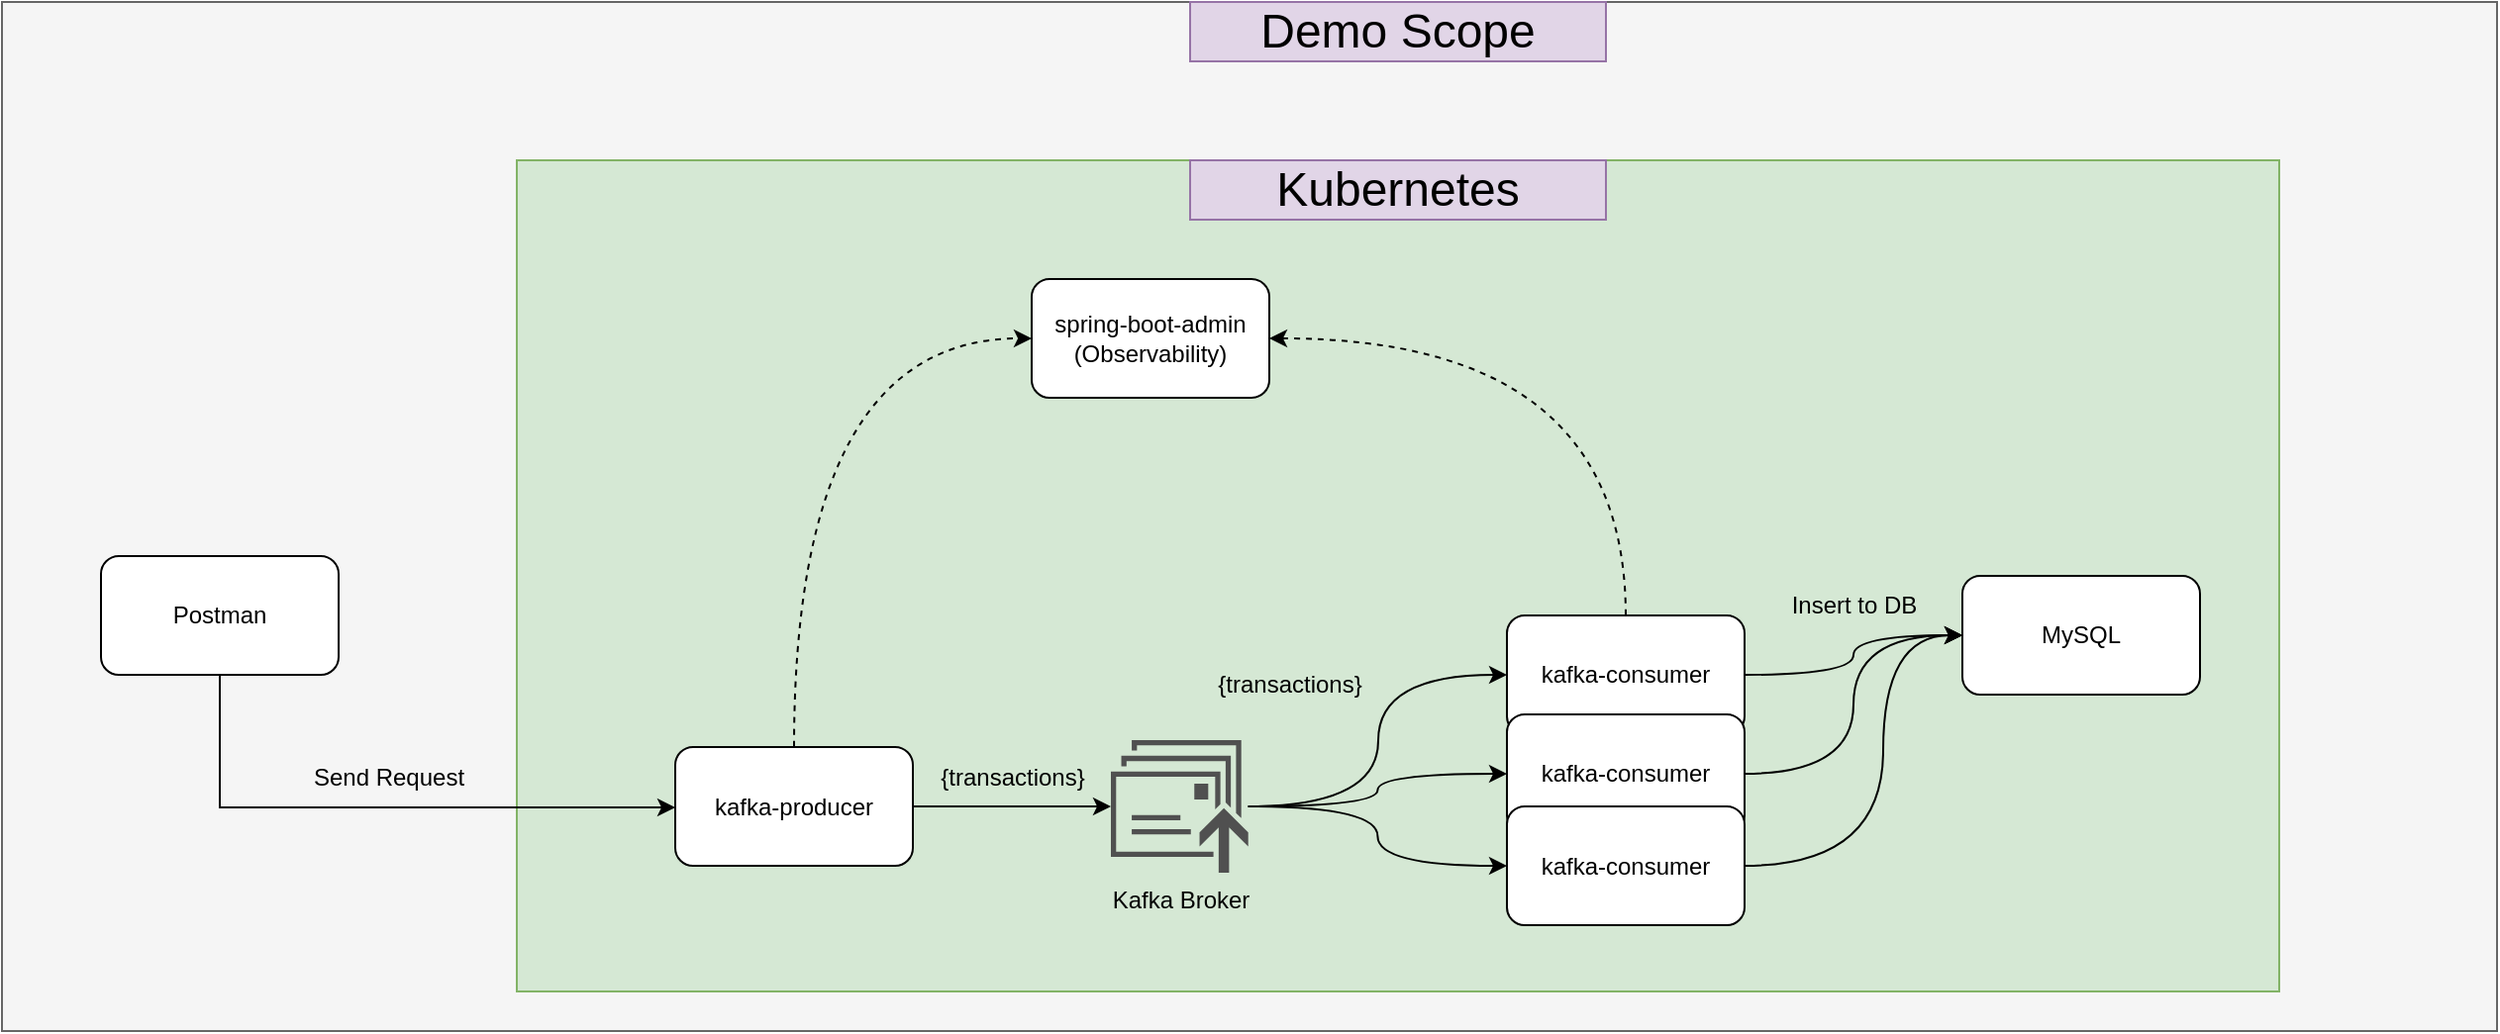 <mxfile version="24.2.0" type="device">
  <diagram id="B5xmJoYoDjX6h2zeoJ_x" name="KafkaDemo">
    <mxGraphModel dx="1876" dy="1750" grid="1" gridSize="10" guides="1" tooltips="1" connect="1" arrows="1" fold="1" page="1" pageScale="1" pageWidth="850" pageHeight="1100" math="0" shadow="0">
      <root>
        <mxCell id="0" />
        <mxCell id="1" parent="0" />
        <mxCell id="egA4y2zO-6iai0hBFW7C-6" value="" style="rounded=0;whiteSpace=wrap;html=1;fillColor=#f5f5f5;strokeColor=#666666;fontColor=#333333;" parent="1" vertex="1">
          <mxGeometry x="-180" y="-120" width="1260" height="520" as="geometry" />
        </mxCell>
        <mxCell id="egA4y2zO-6iai0hBFW7C-1" value="" style="rounded=0;whiteSpace=wrap;html=1;fillColor=#d5e8d4;strokeColor=#82b366;" parent="1" vertex="1">
          <mxGeometry x="80" y="-40" width="890" height="420" as="geometry" />
        </mxCell>
        <mxCell id="ztFP1_txOAihukqQjzu--5" style="edgeStyle=orthogonalEdgeStyle;rounded=0;orthogonalLoop=1;jettySize=auto;html=1;exitX=1;exitY=0.5;exitDx=0;exitDy=0;" parent="1" source="ztFP1_txOAihukqQjzu--1" target="hUXtF6jyJElNMO1gw3u4-1" edge="1">
          <mxGeometry relative="1" as="geometry">
            <mxPoint x="350" y="290" as="targetPoint" />
          </mxGeometry>
        </mxCell>
        <mxCell id="egA4y2zO-6iai0hBFW7C-9" style="edgeStyle=orthogonalEdgeStyle;rounded=0;orthogonalLoop=1;jettySize=auto;html=1;exitX=0.5;exitY=0;exitDx=0;exitDy=0;entryX=0;entryY=0.5;entryDx=0;entryDy=0;curved=1;dashed=1;" parent="1" source="ztFP1_txOAihukqQjzu--1" target="egA4y2zO-6iai0hBFW7C-8" edge="1">
          <mxGeometry relative="1" as="geometry" />
        </mxCell>
        <mxCell id="ztFP1_txOAihukqQjzu--1" value="kafka-producer" style="rounded=1;whiteSpace=wrap;html=1;" parent="1" vertex="1">
          <mxGeometry x="160" y="256.5" width="120" height="60" as="geometry" />
        </mxCell>
        <mxCell id="ztFP1_txOAihukqQjzu--4" style="edgeStyle=orthogonalEdgeStyle;rounded=0;orthogonalLoop=1;jettySize=auto;html=1;entryX=0;entryY=0.5;entryDx=0;entryDy=0;curved=1;" parent="1" source="hUXtF6jyJElNMO1gw3u4-1" target="ztFP1_txOAihukqQjzu--3" edge="1">
          <mxGeometry relative="1" as="geometry">
            <mxPoint x="470" y="290" as="sourcePoint" />
            <Array as="points">
              <mxPoint x="515" y="287" />
              <mxPoint x="515" y="220" />
            </Array>
          </mxGeometry>
        </mxCell>
        <mxCell id="ztFP1_txOAihukqQjzu--7" style="edgeStyle=orthogonalEdgeStyle;rounded=0;orthogonalLoop=1;jettySize=auto;html=1;exitX=1;exitY=0.5;exitDx=0;exitDy=0;entryX=0;entryY=0.5;entryDx=0;entryDy=0;curved=1;" parent="1" source="ztFP1_txOAihukqQjzu--3" target="ztFP1_txOAihukqQjzu--6" edge="1">
          <mxGeometry relative="1" as="geometry" />
        </mxCell>
        <mxCell id="egA4y2zO-6iai0hBFW7C-10" style="edgeStyle=orthogonalEdgeStyle;rounded=0;orthogonalLoop=1;jettySize=auto;html=1;exitX=0.5;exitY=0;exitDx=0;exitDy=0;entryX=1;entryY=0.5;entryDx=0;entryDy=0;curved=1;dashed=1;" parent="1" source="ztFP1_txOAihukqQjzu--3" target="egA4y2zO-6iai0hBFW7C-8" edge="1">
          <mxGeometry relative="1" as="geometry" />
        </mxCell>
        <mxCell id="ztFP1_txOAihukqQjzu--3" value="kafka-consumer" style="rounded=1;whiteSpace=wrap;html=1;" parent="1" vertex="1">
          <mxGeometry x="580" y="190" width="120" height="60" as="geometry" />
        </mxCell>
        <mxCell id="ztFP1_txOAihukqQjzu--6" value="MySQL" style="rounded=1;whiteSpace=wrap;html=1;" parent="1" vertex="1">
          <mxGeometry x="810" y="170" width="120" height="60" as="geometry" />
        </mxCell>
        <mxCell id="hUXtF6jyJElNMO1gw3u4-1" value="Kafka Broker" style="sketch=0;pointerEvents=1;shadow=0;dashed=0;html=1;strokeColor=none;fillColor=#505050;labelPosition=center;verticalLabelPosition=bottom;verticalAlign=top;outlineConnect=0;align=center;shape=mxgraph.office.communications.messages_queued;" parent="1" vertex="1">
          <mxGeometry x="380" y="253" width="69.35" height="67" as="geometry" />
        </mxCell>
        <mxCell id="egA4y2zO-6iai0hBFW7C-3" style="edgeStyle=orthogonalEdgeStyle;rounded=0;orthogonalLoop=1;jettySize=auto;html=1;exitX=0.5;exitY=1;exitDx=0;exitDy=0;" parent="1" source="egA4y2zO-6iai0hBFW7C-2" target="ztFP1_txOAihukqQjzu--1" edge="1">
          <mxGeometry relative="1" as="geometry">
            <Array as="points">
              <mxPoint x="-70" y="287" />
            </Array>
          </mxGeometry>
        </mxCell>
        <mxCell id="egA4y2zO-6iai0hBFW7C-2" value="Postman" style="rounded=1;whiteSpace=wrap;html=1;" parent="1" vertex="1">
          <mxGeometry x="-130" y="160" width="120" height="60" as="geometry" />
        </mxCell>
        <mxCell id="egA4y2zO-6iai0hBFW7C-5" value="Kubernetes" style="rounded=0;whiteSpace=wrap;html=1;fillColor=#e1d5e7;strokeColor=#9673a6;fontSize=24;" parent="1" vertex="1">
          <mxGeometry x="420" y="-40" width="210" height="30" as="geometry" />
        </mxCell>
        <mxCell id="egA4y2zO-6iai0hBFW7C-7" value="Demo Scope" style="rounded=0;whiteSpace=wrap;html=1;fillColor=#e1d5e7;strokeColor=#9673a6;fontSize=24;" parent="1" vertex="1">
          <mxGeometry x="420" y="-120" width="210" height="30" as="geometry" />
        </mxCell>
        <mxCell id="egA4y2zO-6iai0hBFW7C-8" value="spring-boot-admin&lt;div&gt;(Observability)&lt;/div&gt;" style="rounded=1;whiteSpace=wrap;html=1;" parent="1" vertex="1">
          <mxGeometry x="340" y="20" width="120" height="60" as="geometry" />
        </mxCell>
        <mxCell id="egA4y2zO-6iai0hBFW7C-11" value="{transactions}" style="text;html=1;align=center;verticalAlign=middle;resizable=0;points=[];autosize=1;strokeColor=none;fillColor=none;" parent="1" vertex="1">
          <mxGeometry x="280" y="256.5" width="100" height="30" as="geometry" />
        </mxCell>
        <mxCell id="egA4y2zO-6iai0hBFW7C-13" value="{transactions}" style="text;html=1;align=center;verticalAlign=middle;resizable=0;points=[];autosize=1;strokeColor=none;fillColor=none;" parent="1" vertex="1">
          <mxGeometry x="420" y="210" width="100" height="30" as="geometry" />
        </mxCell>
        <mxCell id="NzeANj764AHkSUizMDjv-5" style="edgeStyle=orthogonalEdgeStyle;rounded=0;orthogonalLoop=1;jettySize=auto;html=1;exitX=1;exitY=0.5;exitDx=0;exitDy=0;entryX=0;entryY=0.5;entryDx=0;entryDy=0;curved=1;" parent="1" source="NzeANj764AHkSUizMDjv-3" target="ztFP1_txOAihukqQjzu--6" edge="1">
          <mxGeometry relative="1" as="geometry" />
        </mxCell>
        <mxCell id="NzeANj764AHkSUizMDjv-7" style="edgeStyle=orthogonalEdgeStyle;rounded=0;orthogonalLoop=1;jettySize=auto;html=1;exitX=0;exitY=0.5;exitDx=0;exitDy=0;curved=1;startArrow=classic;startFill=1;endArrow=none;endFill=0;" parent="1" source="NzeANj764AHkSUizMDjv-3" target="hUXtF6jyJElNMO1gw3u4-1" edge="1">
          <mxGeometry relative="1" as="geometry" />
        </mxCell>
        <mxCell id="NzeANj764AHkSUizMDjv-3" value="kafka-consumer" style="rounded=1;whiteSpace=wrap;html=1;" parent="1" vertex="1">
          <mxGeometry x="580" y="240" width="120" height="60" as="geometry" />
        </mxCell>
        <mxCell id="NzeANj764AHkSUizMDjv-6" style="edgeStyle=orthogonalEdgeStyle;rounded=0;orthogonalLoop=1;jettySize=auto;html=1;exitX=1;exitY=0.5;exitDx=0;exitDy=0;entryX=0;entryY=0.5;entryDx=0;entryDy=0;curved=1;" parent="1" source="NzeANj764AHkSUizMDjv-4" target="ztFP1_txOAihukqQjzu--6" edge="1">
          <mxGeometry relative="1" as="geometry">
            <mxPoint x="820" y="200" as="targetPoint" />
            <Array as="points">
              <mxPoint x="770" y="317" />
              <mxPoint x="770" y="200" />
            </Array>
          </mxGeometry>
        </mxCell>
        <mxCell id="NzeANj764AHkSUizMDjv-8" style="edgeStyle=orthogonalEdgeStyle;rounded=0;orthogonalLoop=1;jettySize=auto;html=1;exitX=0;exitY=0.5;exitDx=0;exitDy=0;curved=1;startArrow=classic;startFill=1;endArrow=none;endFill=0;" parent="1" source="NzeANj764AHkSUizMDjv-4" target="hUXtF6jyJElNMO1gw3u4-1" edge="1">
          <mxGeometry relative="1" as="geometry" />
        </mxCell>
        <mxCell id="NzeANj764AHkSUizMDjv-4" value="kafka-consumer" style="rounded=1;whiteSpace=wrap;html=1;" parent="1" vertex="1">
          <mxGeometry x="580" y="286.5" width="120" height="60" as="geometry" />
        </mxCell>
        <mxCell id="_G6bWqkn7-bE7DS9Rox_-2" value="Send Request" style="text;html=1;align=center;verticalAlign=middle;resizable=0;points=[];autosize=1;strokeColor=none;fillColor=none;" vertex="1" parent="1">
          <mxGeometry x="-35" y="256.5" width="100" height="30" as="geometry" />
        </mxCell>
        <mxCell id="_G6bWqkn7-bE7DS9Rox_-3" value="Insert to DB" style="text;html=1;align=center;verticalAlign=middle;resizable=0;points=[];autosize=1;strokeColor=none;fillColor=none;" vertex="1" parent="1">
          <mxGeometry x="710" y="170" width="90" height="30" as="geometry" />
        </mxCell>
      </root>
    </mxGraphModel>
  </diagram>
</mxfile>
